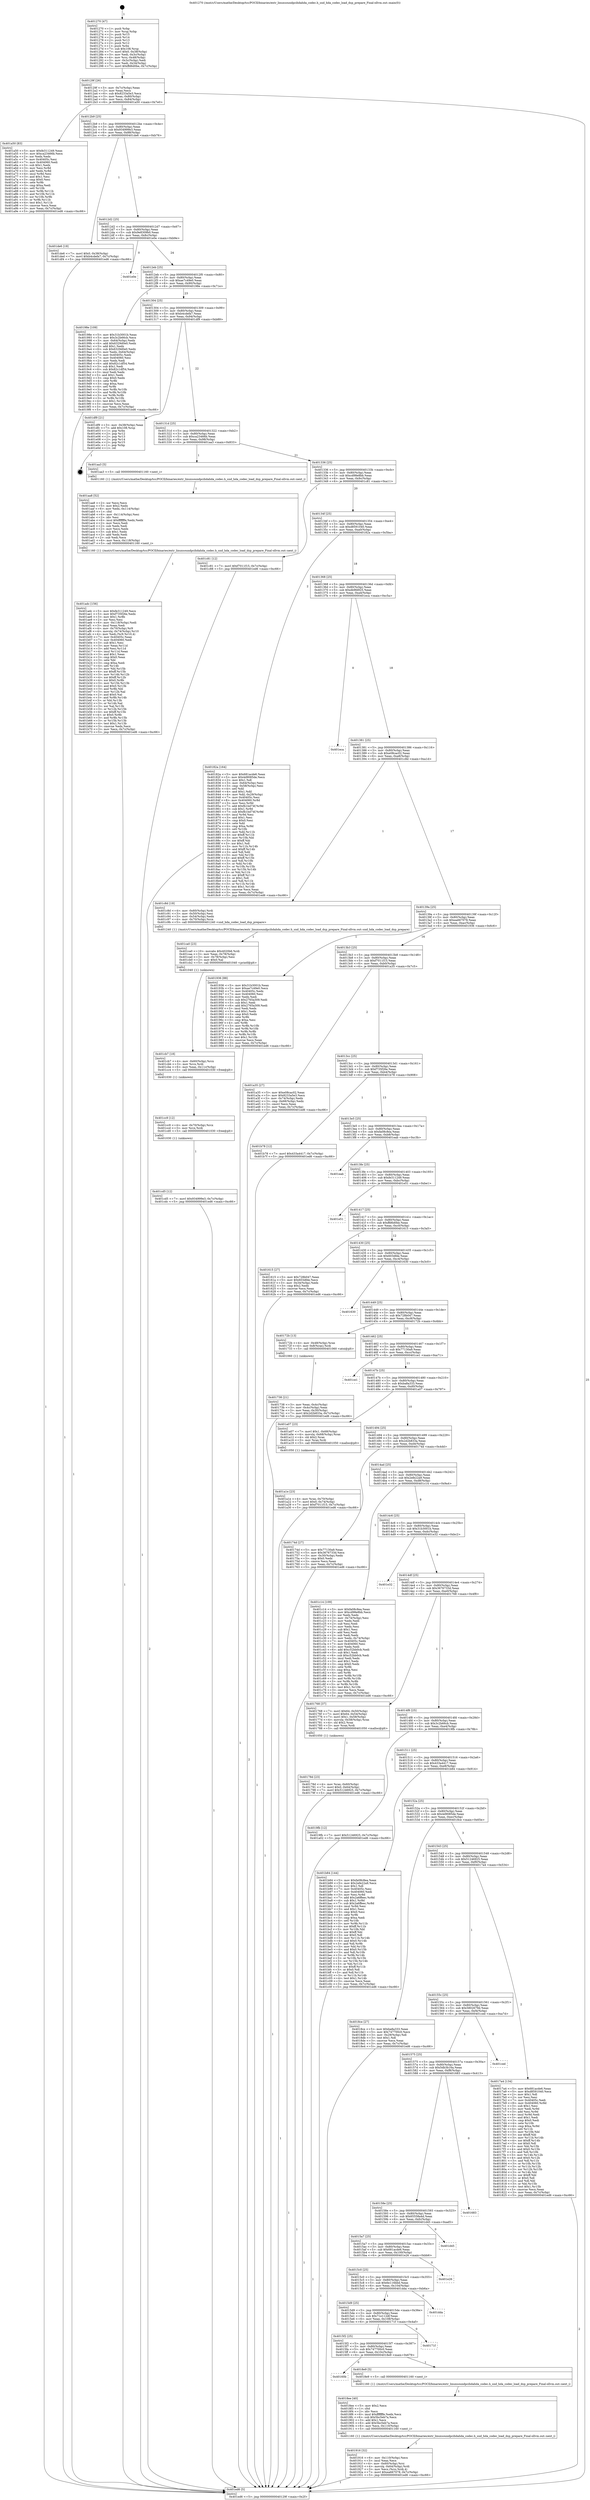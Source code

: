digraph "0x401270" {
  label = "0x401270 (/mnt/c/Users/mathe/Desktop/tcc/POCII/binaries/extr_linuxsoundpcihdahda_codec.h_snd_hda_codec_load_dsp_prepare_Final-ollvm.out::main(0))"
  labelloc = "t"
  node[shape=record]

  Entry [label="",width=0.3,height=0.3,shape=circle,fillcolor=black,style=filled]
  "0x40129f" [label="{
     0x40129f [26]\l
     | [instrs]\l
     &nbsp;&nbsp;0x40129f \<+3\>: mov -0x7c(%rbp),%eax\l
     &nbsp;&nbsp;0x4012a2 \<+2\>: mov %eax,%ecx\l
     &nbsp;&nbsp;0x4012a4 \<+6\>: sub $0x8233a5e3,%ecx\l
     &nbsp;&nbsp;0x4012aa \<+3\>: mov %eax,-0x80(%rbp)\l
     &nbsp;&nbsp;0x4012ad \<+6\>: mov %ecx,-0x84(%rbp)\l
     &nbsp;&nbsp;0x4012b3 \<+6\>: je 0000000000401a50 \<main+0x7e0\>\l
  }"]
  "0x401a50" [label="{
     0x401a50 [83]\l
     | [instrs]\l
     &nbsp;&nbsp;0x401a50 \<+5\>: mov $0xfe311249,%eax\l
     &nbsp;&nbsp;0x401a55 \<+5\>: mov $0xca23466b,%ecx\l
     &nbsp;&nbsp;0x401a5a \<+2\>: xor %edx,%edx\l
     &nbsp;&nbsp;0x401a5c \<+7\>: mov 0x40405c,%esi\l
     &nbsp;&nbsp;0x401a63 \<+7\>: mov 0x404060,%edi\l
     &nbsp;&nbsp;0x401a6a \<+3\>: sub $0x1,%edx\l
     &nbsp;&nbsp;0x401a6d \<+3\>: mov %esi,%r8d\l
     &nbsp;&nbsp;0x401a70 \<+3\>: add %edx,%r8d\l
     &nbsp;&nbsp;0x401a73 \<+4\>: imul %r8d,%esi\l
     &nbsp;&nbsp;0x401a77 \<+3\>: and $0x1,%esi\l
     &nbsp;&nbsp;0x401a7a \<+3\>: cmp $0x0,%esi\l
     &nbsp;&nbsp;0x401a7d \<+4\>: sete %r9b\l
     &nbsp;&nbsp;0x401a81 \<+3\>: cmp $0xa,%edi\l
     &nbsp;&nbsp;0x401a84 \<+4\>: setl %r10b\l
     &nbsp;&nbsp;0x401a88 \<+3\>: mov %r9b,%r11b\l
     &nbsp;&nbsp;0x401a8b \<+3\>: and %r10b,%r11b\l
     &nbsp;&nbsp;0x401a8e \<+3\>: xor %r10b,%r9b\l
     &nbsp;&nbsp;0x401a91 \<+3\>: or %r9b,%r11b\l
     &nbsp;&nbsp;0x401a94 \<+4\>: test $0x1,%r11b\l
     &nbsp;&nbsp;0x401a98 \<+3\>: cmovne %ecx,%eax\l
     &nbsp;&nbsp;0x401a9b \<+3\>: mov %eax,-0x7c(%rbp)\l
     &nbsp;&nbsp;0x401a9e \<+5\>: jmp 0000000000401ed6 \<main+0xc66\>\l
  }"]
  "0x4012b9" [label="{
     0x4012b9 [25]\l
     | [instrs]\l
     &nbsp;&nbsp;0x4012b9 \<+5\>: jmp 00000000004012be \<main+0x4e\>\l
     &nbsp;&nbsp;0x4012be \<+3\>: mov -0x80(%rbp),%eax\l
     &nbsp;&nbsp;0x4012c1 \<+5\>: sub $0x934999e3,%eax\l
     &nbsp;&nbsp;0x4012c6 \<+6\>: mov %eax,-0x88(%rbp)\l
     &nbsp;&nbsp;0x4012cc \<+6\>: je 0000000000401de6 \<main+0xb76\>\l
  }"]
  Exit [label="",width=0.3,height=0.3,shape=circle,fillcolor=black,style=filled,peripheries=2]
  "0x401de6" [label="{
     0x401de6 [19]\l
     | [instrs]\l
     &nbsp;&nbsp;0x401de6 \<+7\>: movl $0x0,-0x38(%rbp)\l
     &nbsp;&nbsp;0x401ded \<+7\>: movl $0xb4cdefa7,-0x7c(%rbp)\l
     &nbsp;&nbsp;0x401df4 \<+5\>: jmp 0000000000401ed6 \<main+0xc66\>\l
  }"]
  "0x4012d2" [label="{
     0x4012d2 [25]\l
     | [instrs]\l
     &nbsp;&nbsp;0x4012d2 \<+5\>: jmp 00000000004012d7 \<main+0x67\>\l
     &nbsp;&nbsp;0x4012d7 \<+3\>: mov -0x80(%rbp),%eax\l
     &nbsp;&nbsp;0x4012da \<+5\>: sub $0x9e8309b0,%eax\l
     &nbsp;&nbsp;0x4012df \<+6\>: mov %eax,-0x8c(%rbp)\l
     &nbsp;&nbsp;0x4012e5 \<+6\>: je 0000000000401e0e \<main+0xb9e\>\l
  }"]
  "0x401cd5" [label="{
     0x401cd5 [12]\l
     | [instrs]\l
     &nbsp;&nbsp;0x401cd5 \<+7\>: movl $0x934999e3,-0x7c(%rbp)\l
     &nbsp;&nbsp;0x401cdc \<+5\>: jmp 0000000000401ed6 \<main+0xc66\>\l
  }"]
  "0x401e0e" [label="{
     0x401e0e\l
  }", style=dashed]
  "0x4012eb" [label="{
     0x4012eb [25]\l
     | [instrs]\l
     &nbsp;&nbsp;0x4012eb \<+5\>: jmp 00000000004012f0 \<main+0x80\>\l
     &nbsp;&nbsp;0x4012f0 \<+3\>: mov -0x80(%rbp),%eax\l
     &nbsp;&nbsp;0x4012f3 \<+5\>: sub $0xae7c49e0,%eax\l
     &nbsp;&nbsp;0x4012f8 \<+6\>: mov %eax,-0x90(%rbp)\l
     &nbsp;&nbsp;0x4012fe \<+6\>: je 000000000040198e \<main+0x71e\>\l
  }"]
  "0x401cc9" [label="{
     0x401cc9 [12]\l
     | [instrs]\l
     &nbsp;&nbsp;0x401cc9 \<+4\>: mov -0x70(%rbp),%rcx\l
     &nbsp;&nbsp;0x401ccd \<+3\>: mov %rcx,%rdi\l
     &nbsp;&nbsp;0x401cd0 \<+5\>: call 0000000000401030 \<free@plt\>\l
     | [calls]\l
     &nbsp;&nbsp;0x401030 \{1\} (unknown)\l
  }"]
  "0x40198e" [label="{
     0x40198e [109]\l
     | [instrs]\l
     &nbsp;&nbsp;0x40198e \<+5\>: mov $0x31b3001b,%eax\l
     &nbsp;&nbsp;0x401993 \<+5\>: mov $0x3c2b66cb,%ecx\l
     &nbsp;&nbsp;0x401998 \<+3\>: mov -0x64(%rbp),%edx\l
     &nbsp;&nbsp;0x40199b \<+6\>: add $0x6329d0e0,%edx\l
     &nbsp;&nbsp;0x4019a1 \<+3\>: add $0x1,%edx\l
     &nbsp;&nbsp;0x4019a4 \<+6\>: sub $0x6329d0e0,%edx\l
     &nbsp;&nbsp;0x4019aa \<+3\>: mov %edx,-0x64(%rbp)\l
     &nbsp;&nbsp;0x4019ad \<+7\>: mov 0x40405c,%edx\l
     &nbsp;&nbsp;0x4019b4 \<+7\>: mov 0x404060,%esi\l
     &nbsp;&nbsp;0x4019bb \<+2\>: mov %edx,%edi\l
     &nbsp;&nbsp;0x4019bd \<+6\>: add $0x82c1df54,%edi\l
     &nbsp;&nbsp;0x4019c3 \<+3\>: sub $0x1,%edi\l
     &nbsp;&nbsp;0x4019c6 \<+6\>: sub $0x82c1df54,%edi\l
     &nbsp;&nbsp;0x4019cc \<+3\>: imul %edi,%edx\l
     &nbsp;&nbsp;0x4019cf \<+3\>: and $0x1,%edx\l
     &nbsp;&nbsp;0x4019d2 \<+3\>: cmp $0x0,%edx\l
     &nbsp;&nbsp;0x4019d5 \<+4\>: sete %r8b\l
     &nbsp;&nbsp;0x4019d9 \<+3\>: cmp $0xa,%esi\l
     &nbsp;&nbsp;0x4019dc \<+4\>: setl %r9b\l
     &nbsp;&nbsp;0x4019e0 \<+3\>: mov %r8b,%r10b\l
     &nbsp;&nbsp;0x4019e3 \<+3\>: and %r9b,%r10b\l
     &nbsp;&nbsp;0x4019e6 \<+3\>: xor %r9b,%r8b\l
     &nbsp;&nbsp;0x4019e9 \<+3\>: or %r8b,%r10b\l
     &nbsp;&nbsp;0x4019ec \<+4\>: test $0x1,%r10b\l
     &nbsp;&nbsp;0x4019f0 \<+3\>: cmovne %ecx,%eax\l
     &nbsp;&nbsp;0x4019f3 \<+3\>: mov %eax,-0x7c(%rbp)\l
     &nbsp;&nbsp;0x4019f6 \<+5\>: jmp 0000000000401ed6 \<main+0xc66\>\l
  }"]
  "0x401304" [label="{
     0x401304 [25]\l
     | [instrs]\l
     &nbsp;&nbsp;0x401304 \<+5\>: jmp 0000000000401309 \<main+0x99\>\l
     &nbsp;&nbsp;0x401309 \<+3\>: mov -0x80(%rbp),%eax\l
     &nbsp;&nbsp;0x40130c \<+5\>: sub $0xb4cdefa7,%eax\l
     &nbsp;&nbsp;0x401311 \<+6\>: mov %eax,-0x94(%rbp)\l
     &nbsp;&nbsp;0x401317 \<+6\>: je 0000000000401df9 \<main+0xb89\>\l
  }"]
  "0x401cb7" [label="{
     0x401cb7 [18]\l
     | [instrs]\l
     &nbsp;&nbsp;0x401cb7 \<+4\>: mov -0x60(%rbp),%rcx\l
     &nbsp;&nbsp;0x401cbb \<+3\>: mov %rcx,%rdi\l
     &nbsp;&nbsp;0x401cbe \<+6\>: mov %eax,-0x11c(%rbp)\l
     &nbsp;&nbsp;0x401cc4 \<+5\>: call 0000000000401030 \<free@plt\>\l
     | [calls]\l
     &nbsp;&nbsp;0x401030 \{1\} (unknown)\l
  }"]
  "0x401df9" [label="{
     0x401df9 [21]\l
     | [instrs]\l
     &nbsp;&nbsp;0x401df9 \<+3\>: mov -0x38(%rbp),%eax\l
     &nbsp;&nbsp;0x401dfc \<+7\>: add $0x108,%rsp\l
     &nbsp;&nbsp;0x401e03 \<+1\>: pop %rbx\l
     &nbsp;&nbsp;0x401e04 \<+2\>: pop %r12\l
     &nbsp;&nbsp;0x401e06 \<+2\>: pop %r13\l
     &nbsp;&nbsp;0x401e08 \<+2\>: pop %r14\l
     &nbsp;&nbsp;0x401e0a \<+2\>: pop %r15\l
     &nbsp;&nbsp;0x401e0c \<+1\>: pop %rbp\l
     &nbsp;&nbsp;0x401e0d \<+1\>: ret\l
  }"]
  "0x40131d" [label="{
     0x40131d [25]\l
     | [instrs]\l
     &nbsp;&nbsp;0x40131d \<+5\>: jmp 0000000000401322 \<main+0xb2\>\l
     &nbsp;&nbsp;0x401322 \<+3\>: mov -0x80(%rbp),%eax\l
     &nbsp;&nbsp;0x401325 \<+5\>: sub $0xca23466b,%eax\l
     &nbsp;&nbsp;0x40132a \<+6\>: mov %eax,-0x98(%rbp)\l
     &nbsp;&nbsp;0x401330 \<+6\>: je 0000000000401aa3 \<main+0x833\>\l
  }"]
  "0x401ca0" [label="{
     0x401ca0 [23]\l
     | [instrs]\l
     &nbsp;&nbsp;0x401ca0 \<+10\>: movabs $0x4020b6,%rdi\l
     &nbsp;&nbsp;0x401caa \<+3\>: mov %eax,-0x78(%rbp)\l
     &nbsp;&nbsp;0x401cad \<+3\>: mov -0x78(%rbp),%esi\l
     &nbsp;&nbsp;0x401cb0 \<+2\>: mov $0x0,%al\l
     &nbsp;&nbsp;0x401cb2 \<+5\>: call 0000000000401040 \<printf@plt\>\l
     | [calls]\l
     &nbsp;&nbsp;0x401040 \{1\} (unknown)\l
  }"]
  "0x401aa3" [label="{
     0x401aa3 [5]\l
     | [instrs]\l
     &nbsp;&nbsp;0x401aa3 \<+5\>: call 0000000000401160 \<next_i\>\l
     | [calls]\l
     &nbsp;&nbsp;0x401160 \{1\} (/mnt/c/Users/mathe/Desktop/tcc/POCII/binaries/extr_linuxsoundpcihdahda_codec.h_snd_hda_codec_load_dsp_prepare_Final-ollvm.out::next_i)\l
  }"]
  "0x401336" [label="{
     0x401336 [25]\l
     | [instrs]\l
     &nbsp;&nbsp;0x401336 \<+5\>: jmp 000000000040133b \<main+0xcb\>\l
     &nbsp;&nbsp;0x40133b \<+3\>: mov -0x80(%rbp),%eax\l
     &nbsp;&nbsp;0x40133e \<+5\>: sub $0xcd98e8bb,%eax\l
     &nbsp;&nbsp;0x401343 \<+6\>: mov %eax,-0x9c(%rbp)\l
     &nbsp;&nbsp;0x401349 \<+6\>: je 0000000000401c81 \<main+0xa11\>\l
  }"]
  "0x401adc" [label="{
     0x401adc [156]\l
     | [instrs]\l
     &nbsp;&nbsp;0x401adc \<+5\>: mov $0xfe311249,%ecx\l
     &nbsp;&nbsp;0x401ae1 \<+5\>: mov $0xf735f26e,%edx\l
     &nbsp;&nbsp;0x401ae6 \<+3\>: mov $0x1,%r8b\l
     &nbsp;&nbsp;0x401ae9 \<+2\>: xor %esi,%esi\l
     &nbsp;&nbsp;0x401aeb \<+6\>: mov -0x118(%rbp),%edi\l
     &nbsp;&nbsp;0x401af1 \<+3\>: imul %eax,%edi\l
     &nbsp;&nbsp;0x401af4 \<+4\>: mov -0x70(%rbp),%r9\l
     &nbsp;&nbsp;0x401af8 \<+4\>: movslq -0x74(%rbp),%r10\l
     &nbsp;&nbsp;0x401afc \<+4\>: mov %edi,(%r9,%r10,4)\l
     &nbsp;&nbsp;0x401b00 \<+7\>: mov 0x40405c,%eax\l
     &nbsp;&nbsp;0x401b07 \<+7\>: mov 0x404060,%edi\l
     &nbsp;&nbsp;0x401b0e \<+3\>: sub $0x1,%esi\l
     &nbsp;&nbsp;0x401b11 \<+3\>: mov %eax,%r11d\l
     &nbsp;&nbsp;0x401b14 \<+3\>: add %esi,%r11d\l
     &nbsp;&nbsp;0x401b17 \<+4\>: imul %r11d,%eax\l
     &nbsp;&nbsp;0x401b1b \<+3\>: and $0x1,%eax\l
     &nbsp;&nbsp;0x401b1e \<+3\>: cmp $0x0,%eax\l
     &nbsp;&nbsp;0x401b21 \<+3\>: sete %bl\l
     &nbsp;&nbsp;0x401b24 \<+3\>: cmp $0xa,%edi\l
     &nbsp;&nbsp;0x401b27 \<+4\>: setl %r14b\l
     &nbsp;&nbsp;0x401b2b \<+3\>: mov %bl,%r15b\l
     &nbsp;&nbsp;0x401b2e \<+4\>: xor $0xff,%r15b\l
     &nbsp;&nbsp;0x401b32 \<+3\>: mov %r14b,%r12b\l
     &nbsp;&nbsp;0x401b35 \<+4\>: xor $0xff,%r12b\l
     &nbsp;&nbsp;0x401b39 \<+4\>: xor $0x0,%r8b\l
     &nbsp;&nbsp;0x401b3d \<+3\>: mov %r15b,%r13b\l
     &nbsp;&nbsp;0x401b40 \<+4\>: and $0x0,%r13b\l
     &nbsp;&nbsp;0x401b44 \<+3\>: and %r8b,%bl\l
     &nbsp;&nbsp;0x401b47 \<+3\>: mov %r12b,%al\l
     &nbsp;&nbsp;0x401b4a \<+2\>: and $0x0,%al\l
     &nbsp;&nbsp;0x401b4c \<+3\>: and %r8b,%r14b\l
     &nbsp;&nbsp;0x401b4f \<+3\>: or %bl,%r13b\l
     &nbsp;&nbsp;0x401b52 \<+3\>: or %r14b,%al\l
     &nbsp;&nbsp;0x401b55 \<+3\>: xor %al,%r13b\l
     &nbsp;&nbsp;0x401b58 \<+3\>: or %r12b,%r15b\l
     &nbsp;&nbsp;0x401b5b \<+4\>: xor $0xff,%r15b\l
     &nbsp;&nbsp;0x401b5f \<+4\>: or $0x0,%r8b\l
     &nbsp;&nbsp;0x401b63 \<+3\>: and %r8b,%r15b\l
     &nbsp;&nbsp;0x401b66 \<+3\>: or %r15b,%r13b\l
     &nbsp;&nbsp;0x401b69 \<+4\>: test $0x1,%r13b\l
     &nbsp;&nbsp;0x401b6d \<+3\>: cmovne %edx,%ecx\l
     &nbsp;&nbsp;0x401b70 \<+3\>: mov %ecx,-0x7c(%rbp)\l
     &nbsp;&nbsp;0x401b73 \<+5\>: jmp 0000000000401ed6 \<main+0xc66\>\l
  }"]
  "0x401c81" [label="{
     0x401c81 [12]\l
     | [instrs]\l
     &nbsp;&nbsp;0x401c81 \<+7\>: movl $0xf7011f15,-0x7c(%rbp)\l
     &nbsp;&nbsp;0x401c88 \<+5\>: jmp 0000000000401ed6 \<main+0xc66\>\l
  }"]
  "0x40134f" [label="{
     0x40134f [25]\l
     | [instrs]\l
     &nbsp;&nbsp;0x40134f \<+5\>: jmp 0000000000401354 \<main+0xe4\>\l
     &nbsp;&nbsp;0x401354 \<+3\>: mov -0x80(%rbp),%eax\l
     &nbsp;&nbsp;0x401357 \<+5\>: sub $0xd8591040,%eax\l
     &nbsp;&nbsp;0x40135c \<+6\>: mov %eax,-0xa0(%rbp)\l
     &nbsp;&nbsp;0x401362 \<+6\>: je 000000000040182a \<main+0x5ba\>\l
  }"]
  "0x401aa8" [label="{
     0x401aa8 [52]\l
     | [instrs]\l
     &nbsp;&nbsp;0x401aa8 \<+2\>: xor %ecx,%ecx\l
     &nbsp;&nbsp;0x401aaa \<+5\>: mov $0x2,%edx\l
     &nbsp;&nbsp;0x401aaf \<+6\>: mov %edx,-0x114(%rbp)\l
     &nbsp;&nbsp;0x401ab5 \<+1\>: cltd\l
     &nbsp;&nbsp;0x401ab6 \<+6\>: mov -0x114(%rbp),%esi\l
     &nbsp;&nbsp;0x401abc \<+2\>: idiv %esi\l
     &nbsp;&nbsp;0x401abe \<+6\>: imul $0xfffffffe,%edx,%edx\l
     &nbsp;&nbsp;0x401ac4 \<+2\>: mov %ecx,%edi\l
     &nbsp;&nbsp;0x401ac6 \<+2\>: sub %edx,%edi\l
     &nbsp;&nbsp;0x401ac8 \<+2\>: mov %ecx,%edx\l
     &nbsp;&nbsp;0x401aca \<+3\>: sub $0x1,%edx\l
     &nbsp;&nbsp;0x401acd \<+2\>: add %edx,%edi\l
     &nbsp;&nbsp;0x401acf \<+2\>: sub %edi,%ecx\l
     &nbsp;&nbsp;0x401ad1 \<+6\>: mov %ecx,-0x118(%rbp)\l
     &nbsp;&nbsp;0x401ad7 \<+5\>: call 0000000000401160 \<next_i\>\l
     | [calls]\l
     &nbsp;&nbsp;0x401160 \{1\} (/mnt/c/Users/mathe/Desktop/tcc/POCII/binaries/extr_linuxsoundpcihdahda_codec.h_snd_hda_codec_load_dsp_prepare_Final-ollvm.out::next_i)\l
  }"]
  "0x40182a" [label="{
     0x40182a [164]\l
     | [instrs]\l
     &nbsp;&nbsp;0x40182a \<+5\>: mov $0x681acde6,%eax\l
     &nbsp;&nbsp;0x40182f \<+5\>: mov $0x4d9085de,%ecx\l
     &nbsp;&nbsp;0x401834 \<+2\>: mov $0x1,%dl\l
     &nbsp;&nbsp;0x401836 \<+3\>: mov -0x64(%rbp),%esi\l
     &nbsp;&nbsp;0x401839 \<+3\>: cmp -0x58(%rbp),%esi\l
     &nbsp;&nbsp;0x40183c \<+4\>: setl %dil\l
     &nbsp;&nbsp;0x401840 \<+4\>: and $0x1,%dil\l
     &nbsp;&nbsp;0x401844 \<+4\>: mov %dil,-0x29(%rbp)\l
     &nbsp;&nbsp;0x401848 \<+7\>: mov 0x40405c,%esi\l
     &nbsp;&nbsp;0x40184f \<+8\>: mov 0x404060,%r8d\l
     &nbsp;&nbsp;0x401857 \<+3\>: mov %esi,%r9d\l
     &nbsp;&nbsp;0x40185a \<+7\>: add $0xfb1bd74f,%r9d\l
     &nbsp;&nbsp;0x401861 \<+4\>: sub $0x1,%r9d\l
     &nbsp;&nbsp;0x401865 \<+7\>: sub $0xfb1bd74f,%r9d\l
     &nbsp;&nbsp;0x40186c \<+4\>: imul %r9d,%esi\l
     &nbsp;&nbsp;0x401870 \<+3\>: and $0x1,%esi\l
     &nbsp;&nbsp;0x401873 \<+3\>: cmp $0x0,%esi\l
     &nbsp;&nbsp;0x401876 \<+4\>: sete %dil\l
     &nbsp;&nbsp;0x40187a \<+4\>: cmp $0xa,%r8d\l
     &nbsp;&nbsp;0x40187e \<+4\>: setl %r10b\l
     &nbsp;&nbsp;0x401882 \<+3\>: mov %dil,%r11b\l
     &nbsp;&nbsp;0x401885 \<+4\>: xor $0xff,%r11b\l
     &nbsp;&nbsp;0x401889 \<+3\>: mov %r10b,%bl\l
     &nbsp;&nbsp;0x40188c \<+3\>: xor $0xff,%bl\l
     &nbsp;&nbsp;0x40188f \<+3\>: xor $0x1,%dl\l
     &nbsp;&nbsp;0x401892 \<+3\>: mov %r11b,%r14b\l
     &nbsp;&nbsp;0x401895 \<+4\>: and $0xff,%r14b\l
     &nbsp;&nbsp;0x401899 \<+3\>: and %dl,%dil\l
     &nbsp;&nbsp;0x40189c \<+3\>: mov %bl,%r15b\l
     &nbsp;&nbsp;0x40189f \<+4\>: and $0xff,%r15b\l
     &nbsp;&nbsp;0x4018a3 \<+3\>: and %dl,%r10b\l
     &nbsp;&nbsp;0x4018a6 \<+3\>: or %dil,%r14b\l
     &nbsp;&nbsp;0x4018a9 \<+3\>: or %r10b,%r15b\l
     &nbsp;&nbsp;0x4018ac \<+3\>: xor %r15b,%r14b\l
     &nbsp;&nbsp;0x4018af \<+3\>: or %bl,%r11b\l
     &nbsp;&nbsp;0x4018b2 \<+4\>: xor $0xff,%r11b\l
     &nbsp;&nbsp;0x4018b6 \<+3\>: or $0x1,%dl\l
     &nbsp;&nbsp;0x4018b9 \<+3\>: and %dl,%r11b\l
     &nbsp;&nbsp;0x4018bc \<+3\>: or %r11b,%r14b\l
     &nbsp;&nbsp;0x4018bf \<+4\>: test $0x1,%r14b\l
     &nbsp;&nbsp;0x4018c3 \<+3\>: cmovne %ecx,%eax\l
     &nbsp;&nbsp;0x4018c6 \<+3\>: mov %eax,-0x7c(%rbp)\l
     &nbsp;&nbsp;0x4018c9 \<+5\>: jmp 0000000000401ed6 \<main+0xc66\>\l
  }"]
  "0x401368" [label="{
     0x401368 [25]\l
     | [instrs]\l
     &nbsp;&nbsp;0x401368 \<+5\>: jmp 000000000040136d \<main+0xfd\>\l
     &nbsp;&nbsp;0x40136d \<+3\>: mov -0x80(%rbp),%eax\l
     &nbsp;&nbsp;0x401370 \<+5\>: sub $0xdb9fd925,%eax\l
     &nbsp;&nbsp;0x401375 \<+6\>: mov %eax,-0xa4(%rbp)\l
     &nbsp;&nbsp;0x40137b \<+6\>: je 0000000000401eca \<main+0xc5a\>\l
  }"]
  "0x401a1e" [label="{
     0x401a1e [23]\l
     | [instrs]\l
     &nbsp;&nbsp;0x401a1e \<+4\>: mov %rax,-0x70(%rbp)\l
     &nbsp;&nbsp;0x401a22 \<+7\>: movl $0x0,-0x74(%rbp)\l
     &nbsp;&nbsp;0x401a29 \<+7\>: movl $0xf7011f15,-0x7c(%rbp)\l
     &nbsp;&nbsp;0x401a30 \<+5\>: jmp 0000000000401ed6 \<main+0xc66\>\l
  }"]
  "0x401eca" [label="{
     0x401eca\l
  }", style=dashed]
  "0x401381" [label="{
     0x401381 [25]\l
     | [instrs]\l
     &nbsp;&nbsp;0x401381 \<+5\>: jmp 0000000000401386 \<main+0x116\>\l
     &nbsp;&nbsp;0x401386 \<+3\>: mov -0x80(%rbp),%eax\l
     &nbsp;&nbsp;0x401389 \<+5\>: sub $0xe08cac02,%eax\l
     &nbsp;&nbsp;0x40138e \<+6\>: mov %eax,-0xa8(%rbp)\l
     &nbsp;&nbsp;0x401394 \<+6\>: je 0000000000401c8d \<main+0xa1d\>\l
  }"]
  "0x401916" [label="{
     0x401916 [32]\l
     | [instrs]\l
     &nbsp;&nbsp;0x401916 \<+6\>: mov -0x110(%rbp),%ecx\l
     &nbsp;&nbsp;0x40191c \<+3\>: imul %eax,%ecx\l
     &nbsp;&nbsp;0x40191f \<+4\>: mov -0x60(%rbp),%rsi\l
     &nbsp;&nbsp;0x401923 \<+4\>: movslq -0x64(%rbp),%rdi\l
     &nbsp;&nbsp;0x401927 \<+3\>: mov %ecx,(%rsi,%rdi,4)\l
     &nbsp;&nbsp;0x40192a \<+7\>: movl $0xea667078,-0x7c(%rbp)\l
     &nbsp;&nbsp;0x401931 \<+5\>: jmp 0000000000401ed6 \<main+0xc66\>\l
  }"]
  "0x401c8d" [label="{
     0x401c8d [19]\l
     | [instrs]\l
     &nbsp;&nbsp;0x401c8d \<+4\>: mov -0x60(%rbp),%rdi\l
     &nbsp;&nbsp;0x401c91 \<+3\>: mov -0x50(%rbp),%esi\l
     &nbsp;&nbsp;0x401c94 \<+3\>: mov -0x54(%rbp),%edx\l
     &nbsp;&nbsp;0x401c97 \<+4\>: mov -0x70(%rbp),%rcx\l
     &nbsp;&nbsp;0x401c9b \<+5\>: call 0000000000401240 \<snd_hda_codec_load_dsp_prepare\>\l
     | [calls]\l
     &nbsp;&nbsp;0x401240 \{1\} (/mnt/c/Users/mathe/Desktop/tcc/POCII/binaries/extr_linuxsoundpcihdahda_codec.h_snd_hda_codec_load_dsp_prepare_Final-ollvm.out::snd_hda_codec_load_dsp_prepare)\l
  }"]
  "0x40139a" [label="{
     0x40139a [25]\l
     | [instrs]\l
     &nbsp;&nbsp;0x40139a \<+5\>: jmp 000000000040139f \<main+0x12f\>\l
     &nbsp;&nbsp;0x40139f \<+3\>: mov -0x80(%rbp),%eax\l
     &nbsp;&nbsp;0x4013a2 \<+5\>: sub $0xea667078,%eax\l
     &nbsp;&nbsp;0x4013a7 \<+6\>: mov %eax,-0xac(%rbp)\l
     &nbsp;&nbsp;0x4013ad \<+6\>: je 0000000000401936 \<main+0x6c6\>\l
  }"]
  "0x4018ee" [label="{
     0x4018ee [40]\l
     | [instrs]\l
     &nbsp;&nbsp;0x4018ee \<+5\>: mov $0x2,%ecx\l
     &nbsp;&nbsp;0x4018f3 \<+1\>: cltd\l
     &nbsp;&nbsp;0x4018f4 \<+2\>: idiv %ecx\l
     &nbsp;&nbsp;0x4018f6 \<+6\>: imul $0xfffffffe,%edx,%ecx\l
     &nbsp;&nbsp;0x4018fc \<+6\>: sub $0x5bc5eb7a,%ecx\l
     &nbsp;&nbsp;0x401902 \<+3\>: add $0x1,%ecx\l
     &nbsp;&nbsp;0x401905 \<+6\>: add $0x5bc5eb7a,%ecx\l
     &nbsp;&nbsp;0x40190b \<+6\>: mov %ecx,-0x110(%rbp)\l
     &nbsp;&nbsp;0x401911 \<+5\>: call 0000000000401160 \<next_i\>\l
     | [calls]\l
     &nbsp;&nbsp;0x401160 \{1\} (/mnt/c/Users/mathe/Desktop/tcc/POCII/binaries/extr_linuxsoundpcihdahda_codec.h_snd_hda_codec_load_dsp_prepare_Final-ollvm.out::next_i)\l
  }"]
  "0x401936" [label="{
     0x401936 [88]\l
     | [instrs]\l
     &nbsp;&nbsp;0x401936 \<+5\>: mov $0x31b3001b,%eax\l
     &nbsp;&nbsp;0x40193b \<+5\>: mov $0xae7c49e0,%ecx\l
     &nbsp;&nbsp;0x401940 \<+7\>: mov 0x40405c,%edx\l
     &nbsp;&nbsp;0x401947 \<+7\>: mov 0x404060,%esi\l
     &nbsp;&nbsp;0x40194e \<+2\>: mov %edx,%edi\l
     &nbsp;&nbsp;0x401950 \<+6\>: sub $0x2765a309,%edi\l
     &nbsp;&nbsp;0x401956 \<+3\>: sub $0x1,%edi\l
     &nbsp;&nbsp;0x401959 \<+6\>: add $0x2765a309,%edi\l
     &nbsp;&nbsp;0x40195f \<+3\>: imul %edi,%edx\l
     &nbsp;&nbsp;0x401962 \<+3\>: and $0x1,%edx\l
     &nbsp;&nbsp;0x401965 \<+3\>: cmp $0x0,%edx\l
     &nbsp;&nbsp;0x401968 \<+4\>: sete %r8b\l
     &nbsp;&nbsp;0x40196c \<+3\>: cmp $0xa,%esi\l
     &nbsp;&nbsp;0x40196f \<+4\>: setl %r9b\l
     &nbsp;&nbsp;0x401973 \<+3\>: mov %r8b,%r10b\l
     &nbsp;&nbsp;0x401976 \<+3\>: and %r9b,%r10b\l
     &nbsp;&nbsp;0x401979 \<+3\>: xor %r9b,%r8b\l
     &nbsp;&nbsp;0x40197c \<+3\>: or %r8b,%r10b\l
     &nbsp;&nbsp;0x40197f \<+4\>: test $0x1,%r10b\l
     &nbsp;&nbsp;0x401983 \<+3\>: cmovne %ecx,%eax\l
     &nbsp;&nbsp;0x401986 \<+3\>: mov %eax,-0x7c(%rbp)\l
     &nbsp;&nbsp;0x401989 \<+5\>: jmp 0000000000401ed6 \<main+0xc66\>\l
  }"]
  "0x4013b3" [label="{
     0x4013b3 [25]\l
     | [instrs]\l
     &nbsp;&nbsp;0x4013b3 \<+5\>: jmp 00000000004013b8 \<main+0x148\>\l
     &nbsp;&nbsp;0x4013b8 \<+3\>: mov -0x80(%rbp),%eax\l
     &nbsp;&nbsp;0x4013bb \<+5\>: sub $0xf7011f15,%eax\l
     &nbsp;&nbsp;0x4013c0 \<+6\>: mov %eax,-0xb0(%rbp)\l
     &nbsp;&nbsp;0x4013c6 \<+6\>: je 0000000000401a35 \<main+0x7c5\>\l
  }"]
  "0x40160b" [label="{
     0x40160b\l
  }", style=dashed]
  "0x401a35" [label="{
     0x401a35 [27]\l
     | [instrs]\l
     &nbsp;&nbsp;0x401a35 \<+5\>: mov $0xe08cac02,%eax\l
     &nbsp;&nbsp;0x401a3a \<+5\>: mov $0x8233a5e3,%ecx\l
     &nbsp;&nbsp;0x401a3f \<+3\>: mov -0x74(%rbp),%edx\l
     &nbsp;&nbsp;0x401a42 \<+3\>: cmp -0x68(%rbp),%edx\l
     &nbsp;&nbsp;0x401a45 \<+3\>: cmovl %ecx,%eax\l
     &nbsp;&nbsp;0x401a48 \<+3\>: mov %eax,-0x7c(%rbp)\l
     &nbsp;&nbsp;0x401a4b \<+5\>: jmp 0000000000401ed6 \<main+0xc66\>\l
  }"]
  "0x4013cc" [label="{
     0x4013cc [25]\l
     | [instrs]\l
     &nbsp;&nbsp;0x4013cc \<+5\>: jmp 00000000004013d1 \<main+0x161\>\l
     &nbsp;&nbsp;0x4013d1 \<+3\>: mov -0x80(%rbp),%eax\l
     &nbsp;&nbsp;0x4013d4 \<+5\>: sub $0xf735f26e,%eax\l
     &nbsp;&nbsp;0x4013d9 \<+6\>: mov %eax,-0xb4(%rbp)\l
     &nbsp;&nbsp;0x4013df \<+6\>: je 0000000000401b78 \<main+0x908\>\l
  }"]
  "0x4018e9" [label="{
     0x4018e9 [5]\l
     | [instrs]\l
     &nbsp;&nbsp;0x4018e9 \<+5\>: call 0000000000401160 \<next_i\>\l
     | [calls]\l
     &nbsp;&nbsp;0x401160 \{1\} (/mnt/c/Users/mathe/Desktop/tcc/POCII/binaries/extr_linuxsoundpcihdahda_codec.h_snd_hda_codec_load_dsp_prepare_Final-ollvm.out::next_i)\l
  }"]
  "0x401b78" [label="{
     0x401b78 [12]\l
     | [instrs]\l
     &nbsp;&nbsp;0x401b78 \<+7\>: movl $0x433a4417,-0x7c(%rbp)\l
     &nbsp;&nbsp;0x401b7f \<+5\>: jmp 0000000000401ed6 \<main+0xc66\>\l
  }"]
  "0x4013e5" [label="{
     0x4013e5 [25]\l
     | [instrs]\l
     &nbsp;&nbsp;0x4013e5 \<+5\>: jmp 00000000004013ea \<main+0x17a\>\l
     &nbsp;&nbsp;0x4013ea \<+3\>: mov -0x80(%rbp),%eax\l
     &nbsp;&nbsp;0x4013ed \<+5\>: sub $0xfa08c8ea,%eax\l
     &nbsp;&nbsp;0x4013f2 \<+6\>: mov %eax,-0xb8(%rbp)\l
     &nbsp;&nbsp;0x4013f8 \<+6\>: je 0000000000401eab \<main+0xc3b\>\l
  }"]
  "0x4015f2" [label="{
     0x4015f2 [25]\l
     | [instrs]\l
     &nbsp;&nbsp;0x4015f2 \<+5\>: jmp 00000000004015f7 \<main+0x387\>\l
     &nbsp;&nbsp;0x4015f7 \<+3\>: mov -0x80(%rbp),%eax\l
     &nbsp;&nbsp;0x4015fa \<+5\>: sub $0x747700c0,%eax\l
     &nbsp;&nbsp;0x4015ff \<+6\>: mov %eax,-0x10c(%rbp)\l
     &nbsp;&nbsp;0x401605 \<+6\>: je 00000000004018e9 \<main+0x679\>\l
  }"]
  "0x401eab" [label="{
     0x401eab\l
  }", style=dashed]
  "0x4013fe" [label="{
     0x4013fe [25]\l
     | [instrs]\l
     &nbsp;&nbsp;0x4013fe \<+5\>: jmp 0000000000401403 \<main+0x193\>\l
     &nbsp;&nbsp;0x401403 \<+3\>: mov -0x80(%rbp),%eax\l
     &nbsp;&nbsp;0x401406 \<+5\>: sub $0xfe311249,%eax\l
     &nbsp;&nbsp;0x40140b \<+6\>: mov %eax,-0xbc(%rbp)\l
     &nbsp;&nbsp;0x401411 \<+6\>: je 0000000000401e51 \<main+0xbe1\>\l
  }"]
  "0x40171f" [label="{
     0x40171f\l
  }", style=dashed]
  "0x401e51" [label="{
     0x401e51\l
  }", style=dashed]
  "0x401417" [label="{
     0x401417 [25]\l
     | [instrs]\l
     &nbsp;&nbsp;0x401417 \<+5\>: jmp 000000000040141c \<main+0x1ac\>\l
     &nbsp;&nbsp;0x40141c \<+3\>: mov -0x80(%rbp),%eax\l
     &nbsp;&nbsp;0x40141f \<+5\>: sub $0xffd6d0be,%eax\l
     &nbsp;&nbsp;0x401424 \<+6\>: mov %eax,-0xc0(%rbp)\l
     &nbsp;&nbsp;0x40142a \<+6\>: je 0000000000401615 \<main+0x3a5\>\l
  }"]
  "0x4015d9" [label="{
     0x4015d9 [25]\l
     | [instrs]\l
     &nbsp;&nbsp;0x4015d9 \<+5\>: jmp 00000000004015de \<main+0x36e\>\l
     &nbsp;&nbsp;0x4015de \<+3\>: mov -0x80(%rbp),%eax\l
     &nbsp;&nbsp;0x4015e1 \<+5\>: sub $0x71e112df,%eax\l
     &nbsp;&nbsp;0x4015e6 \<+6\>: mov %eax,-0x108(%rbp)\l
     &nbsp;&nbsp;0x4015ec \<+6\>: je 000000000040171f \<main+0x4af\>\l
  }"]
  "0x401615" [label="{
     0x401615 [27]\l
     | [instrs]\l
     &nbsp;&nbsp;0x401615 \<+5\>: mov $0x728b047,%eax\l
     &nbsp;&nbsp;0x40161a \<+5\>: mov $0x603dfde,%ecx\l
     &nbsp;&nbsp;0x40161f \<+3\>: mov -0x34(%rbp),%edx\l
     &nbsp;&nbsp;0x401622 \<+3\>: cmp $0x2,%edx\l
     &nbsp;&nbsp;0x401625 \<+3\>: cmovne %ecx,%eax\l
     &nbsp;&nbsp;0x401628 \<+3\>: mov %eax,-0x7c(%rbp)\l
     &nbsp;&nbsp;0x40162b \<+5\>: jmp 0000000000401ed6 \<main+0xc66\>\l
  }"]
  "0x401430" [label="{
     0x401430 [25]\l
     | [instrs]\l
     &nbsp;&nbsp;0x401430 \<+5\>: jmp 0000000000401435 \<main+0x1c5\>\l
     &nbsp;&nbsp;0x401435 \<+3\>: mov -0x80(%rbp),%eax\l
     &nbsp;&nbsp;0x401438 \<+5\>: sub $0x603dfde,%eax\l
     &nbsp;&nbsp;0x40143d \<+6\>: mov %eax,-0xc4(%rbp)\l
     &nbsp;&nbsp;0x401443 \<+6\>: je 0000000000401630 \<main+0x3c0\>\l
  }"]
  "0x401ed6" [label="{
     0x401ed6 [5]\l
     | [instrs]\l
     &nbsp;&nbsp;0x401ed6 \<+5\>: jmp 000000000040129f \<main+0x2f\>\l
  }"]
  "0x401270" [label="{
     0x401270 [47]\l
     | [instrs]\l
     &nbsp;&nbsp;0x401270 \<+1\>: push %rbp\l
     &nbsp;&nbsp;0x401271 \<+3\>: mov %rsp,%rbp\l
     &nbsp;&nbsp;0x401274 \<+2\>: push %r15\l
     &nbsp;&nbsp;0x401276 \<+2\>: push %r14\l
     &nbsp;&nbsp;0x401278 \<+2\>: push %r13\l
     &nbsp;&nbsp;0x40127a \<+2\>: push %r12\l
     &nbsp;&nbsp;0x40127c \<+1\>: push %rbx\l
     &nbsp;&nbsp;0x40127d \<+7\>: sub $0x108,%rsp\l
     &nbsp;&nbsp;0x401284 \<+7\>: movl $0x0,-0x38(%rbp)\l
     &nbsp;&nbsp;0x40128b \<+3\>: mov %edi,-0x3c(%rbp)\l
     &nbsp;&nbsp;0x40128e \<+4\>: mov %rsi,-0x48(%rbp)\l
     &nbsp;&nbsp;0x401292 \<+3\>: mov -0x3c(%rbp),%edi\l
     &nbsp;&nbsp;0x401295 \<+3\>: mov %edi,-0x34(%rbp)\l
     &nbsp;&nbsp;0x401298 \<+7\>: movl $0xffd6d0be,-0x7c(%rbp)\l
  }"]
  "0x401dda" [label="{
     0x401dda\l
  }", style=dashed]
  "0x401630" [label="{
     0x401630\l
  }", style=dashed]
  "0x401449" [label="{
     0x401449 [25]\l
     | [instrs]\l
     &nbsp;&nbsp;0x401449 \<+5\>: jmp 000000000040144e \<main+0x1de\>\l
     &nbsp;&nbsp;0x40144e \<+3\>: mov -0x80(%rbp),%eax\l
     &nbsp;&nbsp;0x401451 \<+5\>: sub $0x728b047,%eax\l
     &nbsp;&nbsp;0x401456 \<+6\>: mov %eax,-0xc8(%rbp)\l
     &nbsp;&nbsp;0x40145c \<+6\>: je 000000000040172b \<main+0x4bb\>\l
  }"]
  "0x4015c0" [label="{
     0x4015c0 [25]\l
     | [instrs]\l
     &nbsp;&nbsp;0x4015c0 \<+5\>: jmp 00000000004015c5 \<main+0x355\>\l
     &nbsp;&nbsp;0x4015c5 \<+3\>: mov -0x80(%rbp),%eax\l
     &nbsp;&nbsp;0x4015c8 \<+5\>: sub $0x6e116bbd,%eax\l
     &nbsp;&nbsp;0x4015cd \<+6\>: mov %eax,-0x104(%rbp)\l
     &nbsp;&nbsp;0x4015d3 \<+6\>: je 0000000000401dda \<main+0xb6a\>\l
  }"]
  "0x40172b" [label="{
     0x40172b [13]\l
     | [instrs]\l
     &nbsp;&nbsp;0x40172b \<+4\>: mov -0x48(%rbp),%rax\l
     &nbsp;&nbsp;0x40172f \<+4\>: mov 0x8(%rax),%rdi\l
     &nbsp;&nbsp;0x401733 \<+5\>: call 0000000000401060 \<atoi@plt\>\l
     | [calls]\l
     &nbsp;&nbsp;0x401060 \{1\} (unknown)\l
  }"]
  "0x401462" [label="{
     0x401462 [25]\l
     | [instrs]\l
     &nbsp;&nbsp;0x401462 \<+5\>: jmp 0000000000401467 \<main+0x1f7\>\l
     &nbsp;&nbsp;0x401467 \<+3\>: mov -0x80(%rbp),%eax\l
     &nbsp;&nbsp;0x40146a \<+5\>: sub $0x77130a9,%eax\l
     &nbsp;&nbsp;0x40146f \<+6\>: mov %eax,-0xcc(%rbp)\l
     &nbsp;&nbsp;0x401475 \<+6\>: je 0000000000401ce1 \<main+0xa71\>\l
  }"]
  "0x401738" [label="{
     0x401738 [21]\l
     | [instrs]\l
     &nbsp;&nbsp;0x401738 \<+3\>: mov %eax,-0x4c(%rbp)\l
     &nbsp;&nbsp;0x40173b \<+3\>: mov -0x4c(%rbp),%eax\l
     &nbsp;&nbsp;0x40173e \<+3\>: mov %eax,-0x30(%rbp)\l
     &nbsp;&nbsp;0x401741 \<+7\>: movl $0x2d2b833a,-0x7c(%rbp)\l
     &nbsp;&nbsp;0x401748 \<+5\>: jmp 0000000000401ed6 \<main+0xc66\>\l
  }"]
  "0x401e26" [label="{
     0x401e26\l
  }", style=dashed]
  "0x401ce1" [label="{
     0x401ce1\l
  }", style=dashed]
  "0x40147b" [label="{
     0x40147b [25]\l
     | [instrs]\l
     &nbsp;&nbsp;0x40147b \<+5\>: jmp 0000000000401480 \<main+0x210\>\l
     &nbsp;&nbsp;0x401480 \<+3\>: mov -0x80(%rbp),%eax\l
     &nbsp;&nbsp;0x401483 \<+5\>: sub $0xba8a333,%eax\l
     &nbsp;&nbsp;0x401488 \<+6\>: mov %eax,-0xd0(%rbp)\l
     &nbsp;&nbsp;0x40148e \<+6\>: je 0000000000401a07 \<main+0x797\>\l
  }"]
  "0x4015a7" [label="{
     0x4015a7 [25]\l
     | [instrs]\l
     &nbsp;&nbsp;0x4015a7 \<+5\>: jmp 00000000004015ac \<main+0x33c\>\l
     &nbsp;&nbsp;0x4015ac \<+3\>: mov -0x80(%rbp),%eax\l
     &nbsp;&nbsp;0x4015af \<+5\>: sub $0x681acde6,%eax\l
     &nbsp;&nbsp;0x4015b4 \<+6\>: mov %eax,-0x100(%rbp)\l
     &nbsp;&nbsp;0x4015ba \<+6\>: je 0000000000401e26 \<main+0xbb6\>\l
  }"]
  "0x401a07" [label="{
     0x401a07 [23]\l
     | [instrs]\l
     &nbsp;&nbsp;0x401a07 \<+7\>: movl $0x1,-0x68(%rbp)\l
     &nbsp;&nbsp;0x401a0e \<+4\>: movslq -0x68(%rbp),%rax\l
     &nbsp;&nbsp;0x401a12 \<+4\>: shl $0x2,%rax\l
     &nbsp;&nbsp;0x401a16 \<+3\>: mov %rax,%rdi\l
     &nbsp;&nbsp;0x401a19 \<+5\>: call 0000000000401050 \<malloc@plt\>\l
     | [calls]\l
     &nbsp;&nbsp;0x401050 \{1\} (unknown)\l
  }"]
  "0x401494" [label="{
     0x401494 [25]\l
     | [instrs]\l
     &nbsp;&nbsp;0x401494 \<+5\>: jmp 0000000000401499 \<main+0x229\>\l
     &nbsp;&nbsp;0x401499 \<+3\>: mov -0x80(%rbp),%eax\l
     &nbsp;&nbsp;0x40149c \<+5\>: sub $0x2d2b833a,%eax\l
     &nbsp;&nbsp;0x4014a1 \<+6\>: mov %eax,-0xd4(%rbp)\l
     &nbsp;&nbsp;0x4014a7 \<+6\>: je 000000000040174d \<main+0x4dd\>\l
  }"]
  "0x401d45" [label="{
     0x401d45\l
  }", style=dashed]
  "0x40174d" [label="{
     0x40174d [27]\l
     | [instrs]\l
     &nbsp;&nbsp;0x40174d \<+5\>: mov $0x77130a9,%eax\l
     &nbsp;&nbsp;0x401752 \<+5\>: mov $0x3676733d,%ecx\l
     &nbsp;&nbsp;0x401757 \<+3\>: mov -0x30(%rbp),%edx\l
     &nbsp;&nbsp;0x40175a \<+3\>: cmp $0x0,%edx\l
     &nbsp;&nbsp;0x40175d \<+3\>: cmove %ecx,%eax\l
     &nbsp;&nbsp;0x401760 \<+3\>: mov %eax,-0x7c(%rbp)\l
     &nbsp;&nbsp;0x401763 \<+5\>: jmp 0000000000401ed6 \<main+0xc66\>\l
  }"]
  "0x4014ad" [label="{
     0x4014ad [25]\l
     | [instrs]\l
     &nbsp;&nbsp;0x4014ad \<+5\>: jmp 00000000004014b2 \<main+0x242\>\l
     &nbsp;&nbsp;0x4014b2 \<+3\>: mov -0x80(%rbp),%eax\l
     &nbsp;&nbsp;0x4014b5 \<+5\>: sub $0x2efe22a9,%eax\l
     &nbsp;&nbsp;0x4014ba \<+6\>: mov %eax,-0xd8(%rbp)\l
     &nbsp;&nbsp;0x4014c0 \<+6\>: je 0000000000401c14 \<main+0x9a4\>\l
  }"]
  "0x40158e" [label="{
     0x40158e [25]\l
     | [instrs]\l
     &nbsp;&nbsp;0x40158e \<+5\>: jmp 0000000000401593 \<main+0x323\>\l
     &nbsp;&nbsp;0x401593 \<+3\>: mov -0x80(%rbp),%eax\l
     &nbsp;&nbsp;0x401596 \<+5\>: sub $0x65558a4d,%eax\l
     &nbsp;&nbsp;0x40159b \<+6\>: mov %eax,-0xfc(%rbp)\l
     &nbsp;&nbsp;0x4015a1 \<+6\>: je 0000000000401d45 \<main+0xad5\>\l
  }"]
  "0x401c14" [label="{
     0x401c14 [109]\l
     | [instrs]\l
     &nbsp;&nbsp;0x401c14 \<+5\>: mov $0xfa08c8ea,%eax\l
     &nbsp;&nbsp;0x401c19 \<+5\>: mov $0xcd98e8bb,%ecx\l
     &nbsp;&nbsp;0x401c1e \<+2\>: xor %edx,%edx\l
     &nbsp;&nbsp;0x401c20 \<+3\>: mov -0x74(%rbp),%esi\l
     &nbsp;&nbsp;0x401c23 \<+2\>: mov %edx,%edi\l
     &nbsp;&nbsp;0x401c25 \<+2\>: sub %esi,%edi\l
     &nbsp;&nbsp;0x401c27 \<+2\>: mov %edx,%esi\l
     &nbsp;&nbsp;0x401c29 \<+3\>: sub $0x1,%esi\l
     &nbsp;&nbsp;0x401c2c \<+2\>: add %esi,%edi\l
     &nbsp;&nbsp;0x401c2e \<+2\>: sub %edi,%edx\l
     &nbsp;&nbsp;0x401c30 \<+3\>: mov %edx,-0x74(%rbp)\l
     &nbsp;&nbsp;0x401c33 \<+7\>: mov 0x40405c,%edx\l
     &nbsp;&nbsp;0x401c3a \<+7\>: mov 0x404060,%esi\l
     &nbsp;&nbsp;0x401c41 \<+2\>: mov %edx,%edi\l
     &nbsp;&nbsp;0x401c43 \<+6\>: add $0xc52bb0cb,%edi\l
     &nbsp;&nbsp;0x401c49 \<+3\>: sub $0x1,%edi\l
     &nbsp;&nbsp;0x401c4c \<+6\>: sub $0xc52bb0cb,%edi\l
     &nbsp;&nbsp;0x401c52 \<+3\>: imul %edi,%edx\l
     &nbsp;&nbsp;0x401c55 \<+3\>: and $0x1,%edx\l
     &nbsp;&nbsp;0x401c58 \<+3\>: cmp $0x0,%edx\l
     &nbsp;&nbsp;0x401c5b \<+4\>: sete %r8b\l
     &nbsp;&nbsp;0x401c5f \<+3\>: cmp $0xa,%esi\l
     &nbsp;&nbsp;0x401c62 \<+4\>: setl %r9b\l
     &nbsp;&nbsp;0x401c66 \<+3\>: mov %r8b,%r10b\l
     &nbsp;&nbsp;0x401c69 \<+3\>: and %r9b,%r10b\l
     &nbsp;&nbsp;0x401c6c \<+3\>: xor %r9b,%r8b\l
     &nbsp;&nbsp;0x401c6f \<+3\>: or %r8b,%r10b\l
     &nbsp;&nbsp;0x401c72 \<+4\>: test $0x1,%r10b\l
     &nbsp;&nbsp;0x401c76 \<+3\>: cmovne %ecx,%eax\l
     &nbsp;&nbsp;0x401c79 \<+3\>: mov %eax,-0x7c(%rbp)\l
     &nbsp;&nbsp;0x401c7c \<+5\>: jmp 0000000000401ed6 \<main+0xc66\>\l
  }"]
  "0x4014c6" [label="{
     0x4014c6 [25]\l
     | [instrs]\l
     &nbsp;&nbsp;0x4014c6 \<+5\>: jmp 00000000004014cb \<main+0x25b\>\l
     &nbsp;&nbsp;0x4014cb \<+3\>: mov -0x80(%rbp),%eax\l
     &nbsp;&nbsp;0x4014ce \<+5\>: sub $0x31b3001b,%eax\l
     &nbsp;&nbsp;0x4014d3 \<+6\>: mov %eax,-0xdc(%rbp)\l
     &nbsp;&nbsp;0x4014d9 \<+6\>: je 0000000000401e32 \<main+0xbc2\>\l
  }"]
  "0x401683" [label="{
     0x401683\l
  }", style=dashed]
  "0x401e32" [label="{
     0x401e32\l
  }", style=dashed]
  "0x4014df" [label="{
     0x4014df [25]\l
     | [instrs]\l
     &nbsp;&nbsp;0x4014df \<+5\>: jmp 00000000004014e4 \<main+0x274\>\l
     &nbsp;&nbsp;0x4014e4 \<+3\>: mov -0x80(%rbp),%eax\l
     &nbsp;&nbsp;0x4014e7 \<+5\>: sub $0x3676733d,%eax\l
     &nbsp;&nbsp;0x4014ec \<+6\>: mov %eax,-0xe0(%rbp)\l
     &nbsp;&nbsp;0x4014f2 \<+6\>: je 0000000000401768 \<main+0x4f8\>\l
  }"]
  "0x401575" [label="{
     0x401575 [25]\l
     | [instrs]\l
     &nbsp;&nbsp;0x401575 \<+5\>: jmp 000000000040157a \<main+0x30a\>\l
     &nbsp;&nbsp;0x40157a \<+3\>: mov -0x80(%rbp),%eax\l
     &nbsp;&nbsp;0x40157d \<+5\>: sub $0x5db3b16a,%eax\l
     &nbsp;&nbsp;0x401582 \<+6\>: mov %eax,-0xf8(%rbp)\l
     &nbsp;&nbsp;0x401588 \<+6\>: je 0000000000401683 \<main+0x413\>\l
  }"]
  "0x401768" [label="{
     0x401768 [37]\l
     | [instrs]\l
     &nbsp;&nbsp;0x401768 \<+7\>: movl $0x64,-0x50(%rbp)\l
     &nbsp;&nbsp;0x40176f \<+7\>: movl $0x64,-0x54(%rbp)\l
     &nbsp;&nbsp;0x401776 \<+7\>: movl $0x1,-0x58(%rbp)\l
     &nbsp;&nbsp;0x40177d \<+4\>: movslq -0x58(%rbp),%rax\l
     &nbsp;&nbsp;0x401781 \<+4\>: shl $0x2,%rax\l
     &nbsp;&nbsp;0x401785 \<+3\>: mov %rax,%rdi\l
     &nbsp;&nbsp;0x401788 \<+5\>: call 0000000000401050 \<malloc@plt\>\l
     | [calls]\l
     &nbsp;&nbsp;0x401050 \{1\} (unknown)\l
  }"]
  "0x4014f8" [label="{
     0x4014f8 [25]\l
     | [instrs]\l
     &nbsp;&nbsp;0x4014f8 \<+5\>: jmp 00000000004014fd \<main+0x28d\>\l
     &nbsp;&nbsp;0x4014fd \<+3\>: mov -0x80(%rbp),%eax\l
     &nbsp;&nbsp;0x401500 \<+5\>: sub $0x3c2b66cb,%eax\l
     &nbsp;&nbsp;0x401505 \<+6\>: mov %eax,-0xe4(%rbp)\l
     &nbsp;&nbsp;0x40150b \<+6\>: je 00000000004019fb \<main+0x78b\>\l
  }"]
  "0x40178d" [label="{
     0x40178d [23]\l
     | [instrs]\l
     &nbsp;&nbsp;0x40178d \<+4\>: mov %rax,-0x60(%rbp)\l
     &nbsp;&nbsp;0x401791 \<+7\>: movl $0x0,-0x64(%rbp)\l
     &nbsp;&nbsp;0x401798 \<+7\>: movl $0x51246925,-0x7c(%rbp)\l
     &nbsp;&nbsp;0x40179f \<+5\>: jmp 0000000000401ed6 \<main+0xc66\>\l
  }"]
  "0x401ced" [label="{
     0x401ced\l
  }", style=dashed]
  "0x4019fb" [label="{
     0x4019fb [12]\l
     | [instrs]\l
     &nbsp;&nbsp;0x4019fb \<+7\>: movl $0x51246925,-0x7c(%rbp)\l
     &nbsp;&nbsp;0x401a02 \<+5\>: jmp 0000000000401ed6 \<main+0xc66\>\l
  }"]
  "0x401511" [label="{
     0x401511 [25]\l
     | [instrs]\l
     &nbsp;&nbsp;0x401511 \<+5\>: jmp 0000000000401516 \<main+0x2a6\>\l
     &nbsp;&nbsp;0x401516 \<+3\>: mov -0x80(%rbp),%eax\l
     &nbsp;&nbsp;0x401519 \<+5\>: sub $0x433a4417,%eax\l
     &nbsp;&nbsp;0x40151e \<+6\>: mov %eax,-0xe8(%rbp)\l
     &nbsp;&nbsp;0x401524 \<+6\>: je 0000000000401b84 \<main+0x914\>\l
  }"]
  "0x40155c" [label="{
     0x40155c [25]\l
     | [instrs]\l
     &nbsp;&nbsp;0x40155c \<+5\>: jmp 0000000000401561 \<main+0x2f1\>\l
     &nbsp;&nbsp;0x401561 \<+3\>: mov -0x80(%rbp),%eax\l
     &nbsp;&nbsp;0x401564 \<+5\>: sub $0x5802679d,%eax\l
     &nbsp;&nbsp;0x401569 \<+6\>: mov %eax,-0xf4(%rbp)\l
     &nbsp;&nbsp;0x40156f \<+6\>: je 0000000000401ced \<main+0xa7d\>\l
  }"]
  "0x401b84" [label="{
     0x401b84 [144]\l
     | [instrs]\l
     &nbsp;&nbsp;0x401b84 \<+5\>: mov $0xfa08c8ea,%eax\l
     &nbsp;&nbsp;0x401b89 \<+5\>: mov $0x2efe22a9,%ecx\l
     &nbsp;&nbsp;0x401b8e \<+2\>: mov $0x1,%dl\l
     &nbsp;&nbsp;0x401b90 \<+7\>: mov 0x40405c,%esi\l
     &nbsp;&nbsp;0x401b97 \<+7\>: mov 0x404060,%edi\l
     &nbsp;&nbsp;0x401b9e \<+3\>: mov %esi,%r8d\l
     &nbsp;&nbsp;0x401ba1 \<+7\>: add $0x2a6ffeec,%r8d\l
     &nbsp;&nbsp;0x401ba8 \<+4\>: sub $0x1,%r8d\l
     &nbsp;&nbsp;0x401bac \<+7\>: sub $0x2a6ffeec,%r8d\l
     &nbsp;&nbsp;0x401bb3 \<+4\>: imul %r8d,%esi\l
     &nbsp;&nbsp;0x401bb7 \<+3\>: and $0x1,%esi\l
     &nbsp;&nbsp;0x401bba \<+3\>: cmp $0x0,%esi\l
     &nbsp;&nbsp;0x401bbd \<+4\>: sete %r9b\l
     &nbsp;&nbsp;0x401bc1 \<+3\>: cmp $0xa,%edi\l
     &nbsp;&nbsp;0x401bc4 \<+4\>: setl %r10b\l
     &nbsp;&nbsp;0x401bc8 \<+3\>: mov %r9b,%r11b\l
     &nbsp;&nbsp;0x401bcb \<+4\>: xor $0xff,%r11b\l
     &nbsp;&nbsp;0x401bcf \<+3\>: mov %r10b,%bl\l
     &nbsp;&nbsp;0x401bd2 \<+3\>: xor $0xff,%bl\l
     &nbsp;&nbsp;0x401bd5 \<+3\>: xor $0x0,%dl\l
     &nbsp;&nbsp;0x401bd8 \<+3\>: mov %r11b,%r14b\l
     &nbsp;&nbsp;0x401bdb \<+4\>: and $0x0,%r14b\l
     &nbsp;&nbsp;0x401bdf \<+3\>: and %dl,%r9b\l
     &nbsp;&nbsp;0x401be2 \<+3\>: mov %bl,%r15b\l
     &nbsp;&nbsp;0x401be5 \<+4\>: and $0x0,%r15b\l
     &nbsp;&nbsp;0x401be9 \<+3\>: and %dl,%r10b\l
     &nbsp;&nbsp;0x401bec \<+3\>: or %r9b,%r14b\l
     &nbsp;&nbsp;0x401bef \<+3\>: or %r10b,%r15b\l
     &nbsp;&nbsp;0x401bf2 \<+3\>: xor %r15b,%r14b\l
     &nbsp;&nbsp;0x401bf5 \<+3\>: or %bl,%r11b\l
     &nbsp;&nbsp;0x401bf8 \<+4\>: xor $0xff,%r11b\l
     &nbsp;&nbsp;0x401bfc \<+3\>: or $0x0,%dl\l
     &nbsp;&nbsp;0x401bff \<+3\>: and %dl,%r11b\l
     &nbsp;&nbsp;0x401c02 \<+3\>: or %r11b,%r14b\l
     &nbsp;&nbsp;0x401c05 \<+4\>: test $0x1,%r14b\l
     &nbsp;&nbsp;0x401c09 \<+3\>: cmovne %ecx,%eax\l
     &nbsp;&nbsp;0x401c0c \<+3\>: mov %eax,-0x7c(%rbp)\l
     &nbsp;&nbsp;0x401c0f \<+5\>: jmp 0000000000401ed6 \<main+0xc66\>\l
  }"]
  "0x40152a" [label="{
     0x40152a [25]\l
     | [instrs]\l
     &nbsp;&nbsp;0x40152a \<+5\>: jmp 000000000040152f \<main+0x2bf\>\l
     &nbsp;&nbsp;0x40152f \<+3\>: mov -0x80(%rbp),%eax\l
     &nbsp;&nbsp;0x401532 \<+5\>: sub $0x4d9085de,%eax\l
     &nbsp;&nbsp;0x401537 \<+6\>: mov %eax,-0xec(%rbp)\l
     &nbsp;&nbsp;0x40153d \<+6\>: je 00000000004018ce \<main+0x65e\>\l
  }"]
  "0x4017a4" [label="{
     0x4017a4 [134]\l
     | [instrs]\l
     &nbsp;&nbsp;0x4017a4 \<+5\>: mov $0x681acde6,%eax\l
     &nbsp;&nbsp;0x4017a9 \<+5\>: mov $0xd8591040,%ecx\l
     &nbsp;&nbsp;0x4017ae \<+2\>: mov $0x1,%dl\l
     &nbsp;&nbsp;0x4017b0 \<+2\>: xor %esi,%esi\l
     &nbsp;&nbsp;0x4017b2 \<+7\>: mov 0x40405c,%edi\l
     &nbsp;&nbsp;0x4017b9 \<+8\>: mov 0x404060,%r8d\l
     &nbsp;&nbsp;0x4017c1 \<+3\>: sub $0x1,%esi\l
     &nbsp;&nbsp;0x4017c4 \<+3\>: mov %edi,%r9d\l
     &nbsp;&nbsp;0x4017c7 \<+3\>: add %esi,%r9d\l
     &nbsp;&nbsp;0x4017ca \<+4\>: imul %r9d,%edi\l
     &nbsp;&nbsp;0x4017ce \<+3\>: and $0x1,%edi\l
     &nbsp;&nbsp;0x4017d1 \<+3\>: cmp $0x0,%edi\l
     &nbsp;&nbsp;0x4017d4 \<+4\>: sete %r10b\l
     &nbsp;&nbsp;0x4017d8 \<+4\>: cmp $0xa,%r8d\l
     &nbsp;&nbsp;0x4017dc \<+4\>: setl %r11b\l
     &nbsp;&nbsp;0x4017e0 \<+3\>: mov %r10b,%bl\l
     &nbsp;&nbsp;0x4017e3 \<+3\>: xor $0xff,%bl\l
     &nbsp;&nbsp;0x4017e6 \<+3\>: mov %r11b,%r14b\l
     &nbsp;&nbsp;0x4017e9 \<+4\>: xor $0xff,%r14b\l
     &nbsp;&nbsp;0x4017ed \<+3\>: xor $0x0,%dl\l
     &nbsp;&nbsp;0x4017f0 \<+3\>: mov %bl,%r15b\l
     &nbsp;&nbsp;0x4017f3 \<+4\>: and $0x0,%r15b\l
     &nbsp;&nbsp;0x4017f7 \<+3\>: and %dl,%r10b\l
     &nbsp;&nbsp;0x4017fa \<+3\>: mov %r14b,%r12b\l
     &nbsp;&nbsp;0x4017fd \<+4\>: and $0x0,%r12b\l
     &nbsp;&nbsp;0x401801 \<+3\>: and %dl,%r11b\l
     &nbsp;&nbsp;0x401804 \<+3\>: or %r10b,%r15b\l
     &nbsp;&nbsp;0x401807 \<+3\>: or %r11b,%r12b\l
     &nbsp;&nbsp;0x40180a \<+3\>: xor %r12b,%r15b\l
     &nbsp;&nbsp;0x40180d \<+3\>: or %r14b,%bl\l
     &nbsp;&nbsp;0x401810 \<+3\>: xor $0xff,%bl\l
     &nbsp;&nbsp;0x401813 \<+3\>: or $0x0,%dl\l
     &nbsp;&nbsp;0x401816 \<+2\>: and %dl,%bl\l
     &nbsp;&nbsp;0x401818 \<+3\>: or %bl,%r15b\l
     &nbsp;&nbsp;0x40181b \<+4\>: test $0x1,%r15b\l
     &nbsp;&nbsp;0x40181f \<+3\>: cmovne %ecx,%eax\l
     &nbsp;&nbsp;0x401822 \<+3\>: mov %eax,-0x7c(%rbp)\l
     &nbsp;&nbsp;0x401825 \<+5\>: jmp 0000000000401ed6 \<main+0xc66\>\l
  }"]
  "0x4018ce" [label="{
     0x4018ce [27]\l
     | [instrs]\l
     &nbsp;&nbsp;0x4018ce \<+5\>: mov $0xba8a333,%eax\l
     &nbsp;&nbsp;0x4018d3 \<+5\>: mov $0x747700c0,%ecx\l
     &nbsp;&nbsp;0x4018d8 \<+3\>: mov -0x29(%rbp),%dl\l
     &nbsp;&nbsp;0x4018db \<+3\>: test $0x1,%dl\l
     &nbsp;&nbsp;0x4018de \<+3\>: cmovne %ecx,%eax\l
     &nbsp;&nbsp;0x4018e1 \<+3\>: mov %eax,-0x7c(%rbp)\l
     &nbsp;&nbsp;0x4018e4 \<+5\>: jmp 0000000000401ed6 \<main+0xc66\>\l
  }"]
  "0x401543" [label="{
     0x401543 [25]\l
     | [instrs]\l
     &nbsp;&nbsp;0x401543 \<+5\>: jmp 0000000000401548 \<main+0x2d8\>\l
     &nbsp;&nbsp;0x401548 \<+3\>: mov -0x80(%rbp),%eax\l
     &nbsp;&nbsp;0x40154b \<+5\>: sub $0x51246925,%eax\l
     &nbsp;&nbsp;0x401550 \<+6\>: mov %eax,-0xf0(%rbp)\l
     &nbsp;&nbsp;0x401556 \<+6\>: je 00000000004017a4 \<main+0x534\>\l
  }"]
  Entry -> "0x401270" [label=" 1"]
  "0x40129f" -> "0x401a50" [label=" 1"]
  "0x40129f" -> "0x4012b9" [label=" 25"]
  "0x401df9" -> Exit [label=" 1"]
  "0x4012b9" -> "0x401de6" [label=" 1"]
  "0x4012b9" -> "0x4012d2" [label=" 24"]
  "0x401de6" -> "0x401ed6" [label=" 1"]
  "0x4012d2" -> "0x401e0e" [label=" 0"]
  "0x4012d2" -> "0x4012eb" [label=" 24"]
  "0x401cd5" -> "0x401ed6" [label=" 1"]
  "0x4012eb" -> "0x40198e" [label=" 1"]
  "0x4012eb" -> "0x401304" [label=" 23"]
  "0x401cc9" -> "0x401cd5" [label=" 1"]
  "0x401304" -> "0x401df9" [label=" 1"]
  "0x401304" -> "0x40131d" [label=" 22"]
  "0x401cb7" -> "0x401cc9" [label=" 1"]
  "0x40131d" -> "0x401aa3" [label=" 1"]
  "0x40131d" -> "0x401336" [label=" 21"]
  "0x401ca0" -> "0x401cb7" [label=" 1"]
  "0x401336" -> "0x401c81" [label=" 1"]
  "0x401336" -> "0x40134f" [label=" 20"]
  "0x401c8d" -> "0x401ca0" [label=" 1"]
  "0x40134f" -> "0x40182a" [label=" 2"]
  "0x40134f" -> "0x401368" [label=" 18"]
  "0x401c81" -> "0x401ed6" [label=" 1"]
  "0x401368" -> "0x401eca" [label=" 0"]
  "0x401368" -> "0x401381" [label=" 18"]
  "0x401c14" -> "0x401ed6" [label=" 1"]
  "0x401381" -> "0x401c8d" [label=" 1"]
  "0x401381" -> "0x40139a" [label=" 17"]
  "0x401b84" -> "0x401ed6" [label=" 1"]
  "0x40139a" -> "0x401936" [label=" 1"]
  "0x40139a" -> "0x4013b3" [label=" 16"]
  "0x401b78" -> "0x401ed6" [label=" 1"]
  "0x4013b3" -> "0x401a35" [label=" 2"]
  "0x4013b3" -> "0x4013cc" [label=" 14"]
  "0x401adc" -> "0x401ed6" [label=" 1"]
  "0x4013cc" -> "0x401b78" [label=" 1"]
  "0x4013cc" -> "0x4013e5" [label=" 13"]
  "0x401aa8" -> "0x401adc" [label=" 1"]
  "0x4013e5" -> "0x401eab" [label=" 0"]
  "0x4013e5" -> "0x4013fe" [label=" 13"]
  "0x401a50" -> "0x401ed6" [label=" 1"]
  "0x4013fe" -> "0x401e51" [label=" 0"]
  "0x4013fe" -> "0x401417" [label=" 13"]
  "0x401a35" -> "0x401ed6" [label=" 2"]
  "0x401417" -> "0x401615" [label=" 1"]
  "0x401417" -> "0x401430" [label=" 12"]
  "0x401615" -> "0x401ed6" [label=" 1"]
  "0x401270" -> "0x40129f" [label=" 1"]
  "0x401ed6" -> "0x40129f" [label=" 25"]
  "0x401a07" -> "0x401a1e" [label=" 1"]
  "0x401430" -> "0x401630" [label=" 0"]
  "0x401430" -> "0x401449" [label=" 12"]
  "0x4019fb" -> "0x401ed6" [label=" 1"]
  "0x401449" -> "0x40172b" [label=" 1"]
  "0x401449" -> "0x401462" [label=" 11"]
  "0x40172b" -> "0x401738" [label=" 1"]
  "0x401738" -> "0x401ed6" [label=" 1"]
  "0x401936" -> "0x401ed6" [label=" 1"]
  "0x401462" -> "0x401ce1" [label=" 0"]
  "0x401462" -> "0x40147b" [label=" 11"]
  "0x401916" -> "0x401ed6" [label=" 1"]
  "0x40147b" -> "0x401a07" [label=" 1"]
  "0x40147b" -> "0x401494" [label=" 10"]
  "0x4018e9" -> "0x4018ee" [label=" 1"]
  "0x401494" -> "0x40174d" [label=" 1"]
  "0x401494" -> "0x4014ad" [label=" 9"]
  "0x40174d" -> "0x401ed6" [label=" 1"]
  "0x4015f2" -> "0x40160b" [label=" 0"]
  "0x4014ad" -> "0x401c14" [label=" 1"]
  "0x4014ad" -> "0x4014c6" [label=" 8"]
  "0x401aa3" -> "0x401aa8" [label=" 1"]
  "0x4014c6" -> "0x401e32" [label=" 0"]
  "0x4014c6" -> "0x4014df" [label=" 8"]
  "0x4015d9" -> "0x4015f2" [label=" 1"]
  "0x4014df" -> "0x401768" [label=" 1"]
  "0x4014df" -> "0x4014f8" [label=" 7"]
  "0x401768" -> "0x40178d" [label=" 1"]
  "0x40178d" -> "0x401ed6" [label=" 1"]
  "0x401a1e" -> "0x401ed6" [label=" 1"]
  "0x4014f8" -> "0x4019fb" [label=" 1"]
  "0x4014f8" -> "0x401511" [label=" 6"]
  "0x4015c0" -> "0x4015d9" [label=" 1"]
  "0x401511" -> "0x401b84" [label=" 1"]
  "0x401511" -> "0x40152a" [label=" 5"]
  "0x40198e" -> "0x401ed6" [label=" 1"]
  "0x40152a" -> "0x4018ce" [label=" 2"]
  "0x40152a" -> "0x401543" [label=" 3"]
  "0x4015a7" -> "0x4015c0" [label=" 1"]
  "0x401543" -> "0x4017a4" [label=" 2"]
  "0x401543" -> "0x40155c" [label=" 1"]
  "0x4017a4" -> "0x401ed6" [label=" 2"]
  "0x40182a" -> "0x401ed6" [label=" 2"]
  "0x4018ce" -> "0x401ed6" [label=" 2"]
  "0x4015c0" -> "0x401dda" [label=" 0"]
  "0x40155c" -> "0x401ced" [label=" 0"]
  "0x40155c" -> "0x401575" [label=" 1"]
  "0x4015d9" -> "0x40171f" [label=" 0"]
  "0x401575" -> "0x401683" [label=" 0"]
  "0x401575" -> "0x40158e" [label=" 1"]
  "0x4015f2" -> "0x4018e9" [label=" 1"]
  "0x40158e" -> "0x401d45" [label=" 0"]
  "0x40158e" -> "0x4015a7" [label=" 1"]
  "0x4018ee" -> "0x401916" [label=" 1"]
  "0x4015a7" -> "0x401e26" [label=" 0"]
}
